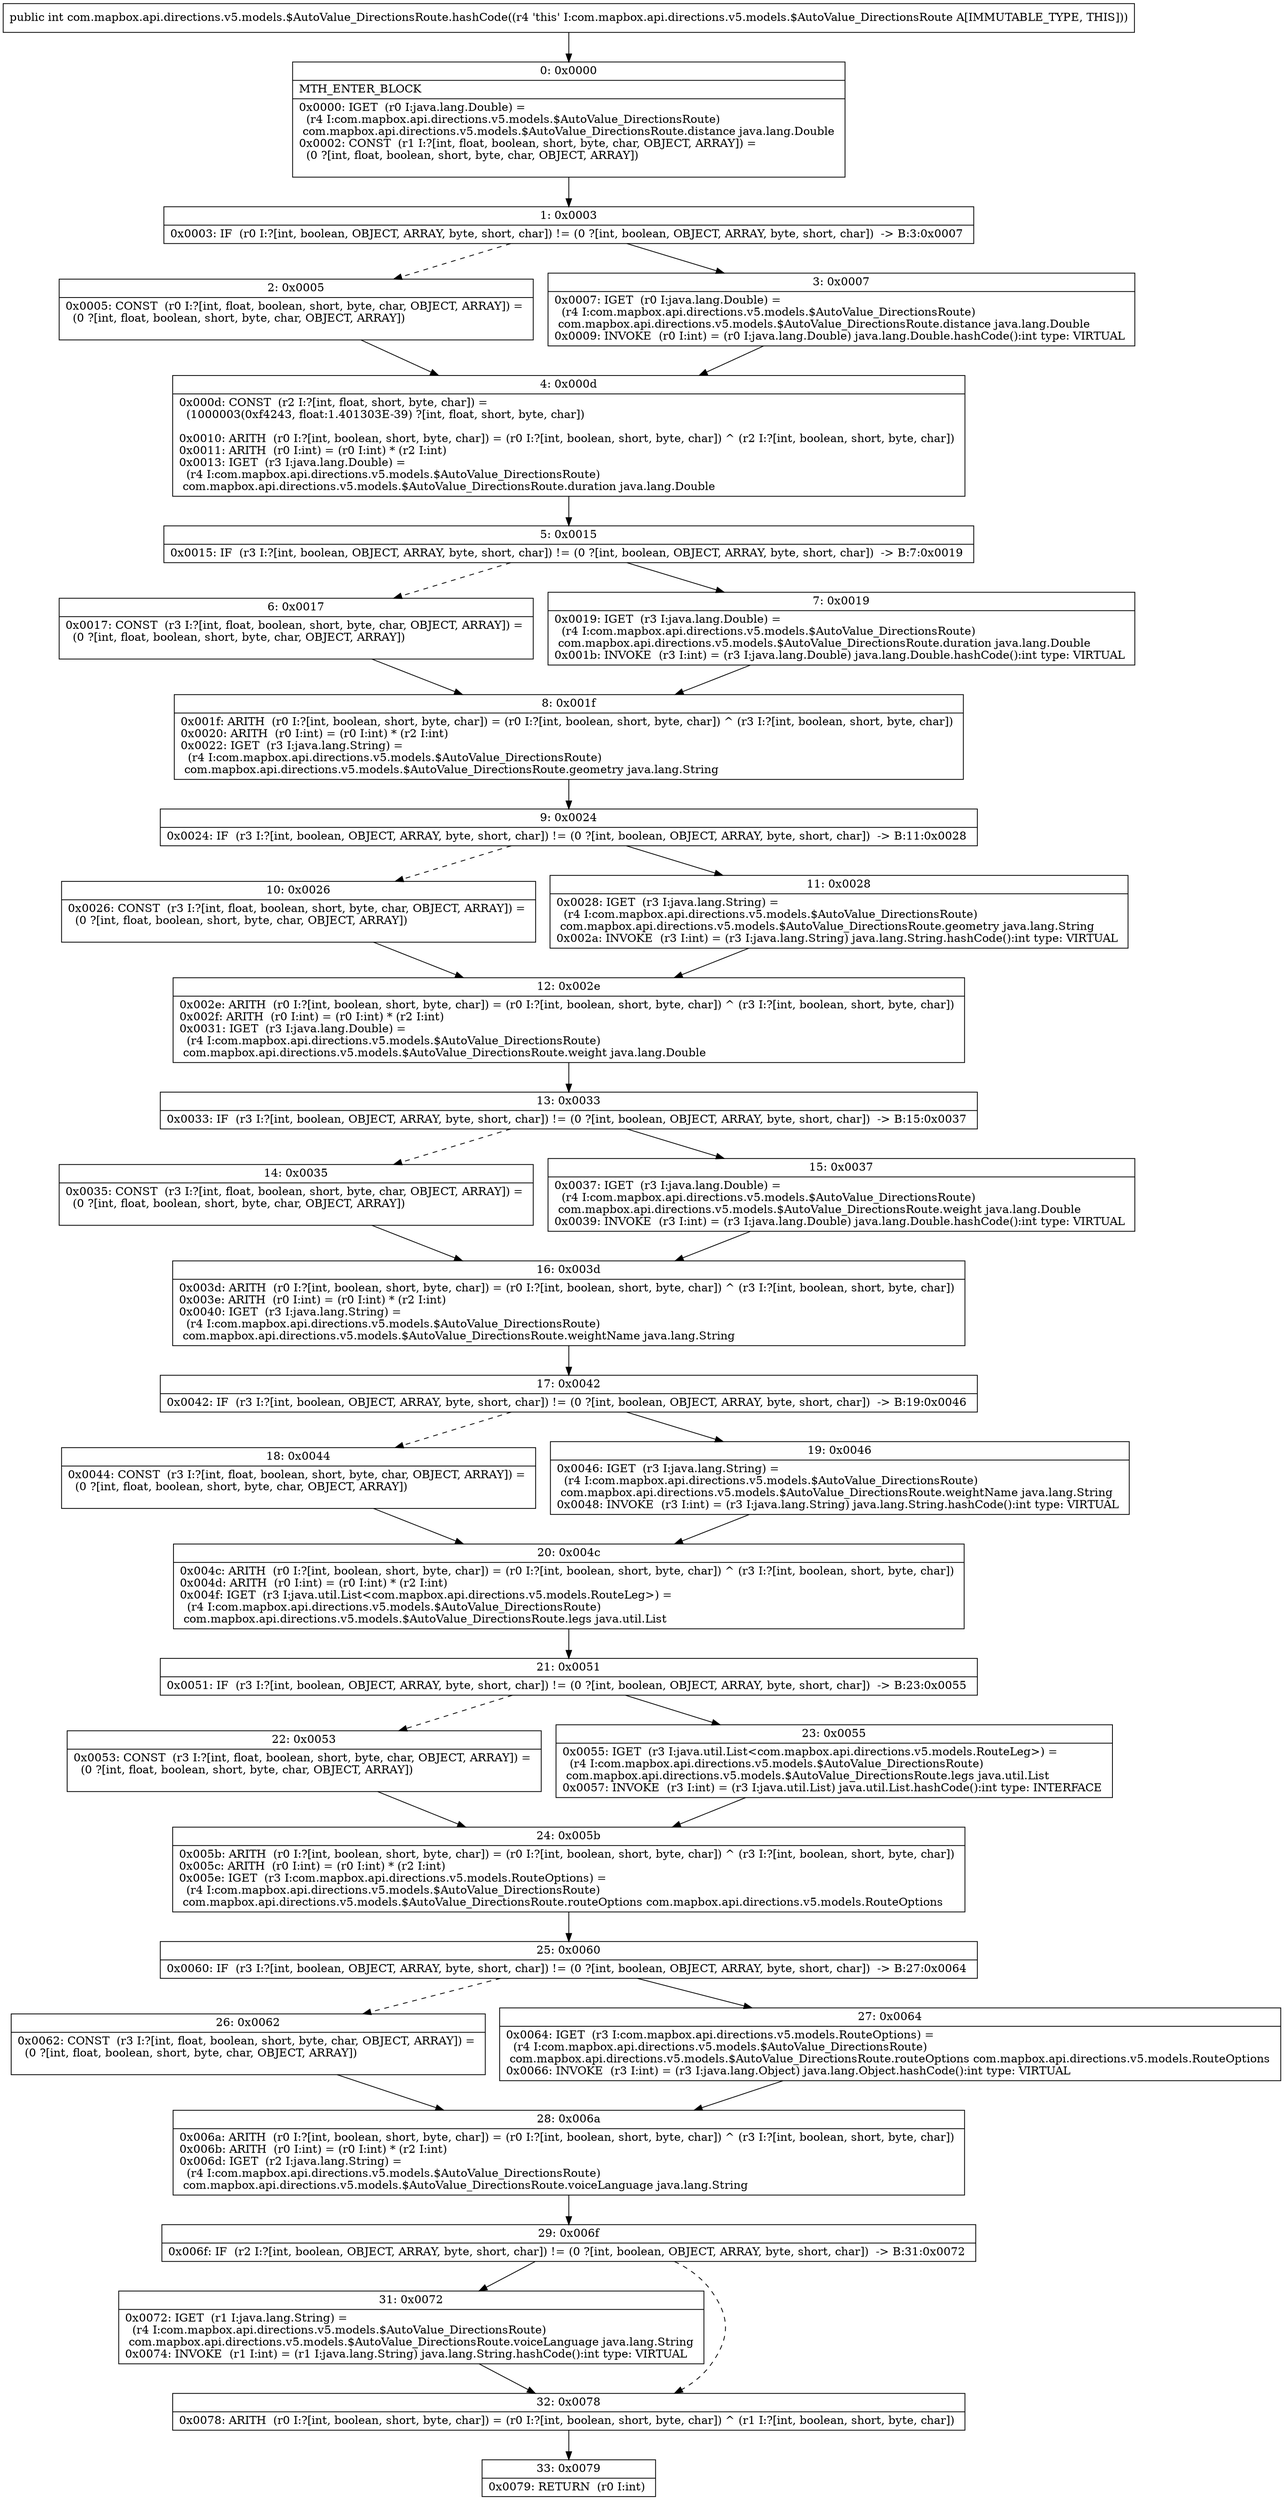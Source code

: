 digraph "CFG forcom.mapbox.api.directions.v5.models.$AutoValue_DirectionsRoute.hashCode()I" {
Node_0 [shape=record,label="{0\:\ 0x0000|MTH_ENTER_BLOCK\l|0x0000: IGET  (r0 I:java.lang.Double) = \l  (r4 I:com.mapbox.api.directions.v5.models.$AutoValue_DirectionsRoute)\l com.mapbox.api.directions.v5.models.$AutoValue_DirectionsRoute.distance java.lang.Double \l0x0002: CONST  (r1 I:?[int, float, boolean, short, byte, char, OBJECT, ARRAY]) = \l  (0 ?[int, float, boolean, short, byte, char, OBJECT, ARRAY])\l \l}"];
Node_1 [shape=record,label="{1\:\ 0x0003|0x0003: IF  (r0 I:?[int, boolean, OBJECT, ARRAY, byte, short, char]) != (0 ?[int, boolean, OBJECT, ARRAY, byte, short, char])  \-\> B:3:0x0007 \l}"];
Node_2 [shape=record,label="{2\:\ 0x0005|0x0005: CONST  (r0 I:?[int, float, boolean, short, byte, char, OBJECT, ARRAY]) = \l  (0 ?[int, float, boolean, short, byte, char, OBJECT, ARRAY])\l \l}"];
Node_3 [shape=record,label="{3\:\ 0x0007|0x0007: IGET  (r0 I:java.lang.Double) = \l  (r4 I:com.mapbox.api.directions.v5.models.$AutoValue_DirectionsRoute)\l com.mapbox.api.directions.v5.models.$AutoValue_DirectionsRoute.distance java.lang.Double \l0x0009: INVOKE  (r0 I:int) = (r0 I:java.lang.Double) java.lang.Double.hashCode():int type: VIRTUAL \l}"];
Node_4 [shape=record,label="{4\:\ 0x000d|0x000d: CONST  (r2 I:?[int, float, short, byte, char]) = \l  (1000003(0xf4243, float:1.401303E\-39) ?[int, float, short, byte, char])\l \l0x0010: ARITH  (r0 I:?[int, boolean, short, byte, char]) = (r0 I:?[int, boolean, short, byte, char]) ^ (r2 I:?[int, boolean, short, byte, char]) \l0x0011: ARITH  (r0 I:int) = (r0 I:int) * (r2 I:int) \l0x0013: IGET  (r3 I:java.lang.Double) = \l  (r4 I:com.mapbox.api.directions.v5.models.$AutoValue_DirectionsRoute)\l com.mapbox.api.directions.v5.models.$AutoValue_DirectionsRoute.duration java.lang.Double \l}"];
Node_5 [shape=record,label="{5\:\ 0x0015|0x0015: IF  (r3 I:?[int, boolean, OBJECT, ARRAY, byte, short, char]) != (0 ?[int, boolean, OBJECT, ARRAY, byte, short, char])  \-\> B:7:0x0019 \l}"];
Node_6 [shape=record,label="{6\:\ 0x0017|0x0017: CONST  (r3 I:?[int, float, boolean, short, byte, char, OBJECT, ARRAY]) = \l  (0 ?[int, float, boolean, short, byte, char, OBJECT, ARRAY])\l \l}"];
Node_7 [shape=record,label="{7\:\ 0x0019|0x0019: IGET  (r3 I:java.lang.Double) = \l  (r4 I:com.mapbox.api.directions.v5.models.$AutoValue_DirectionsRoute)\l com.mapbox.api.directions.v5.models.$AutoValue_DirectionsRoute.duration java.lang.Double \l0x001b: INVOKE  (r3 I:int) = (r3 I:java.lang.Double) java.lang.Double.hashCode():int type: VIRTUAL \l}"];
Node_8 [shape=record,label="{8\:\ 0x001f|0x001f: ARITH  (r0 I:?[int, boolean, short, byte, char]) = (r0 I:?[int, boolean, short, byte, char]) ^ (r3 I:?[int, boolean, short, byte, char]) \l0x0020: ARITH  (r0 I:int) = (r0 I:int) * (r2 I:int) \l0x0022: IGET  (r3 I:java.lang.String) = \l  (r4 I:com.mapbox.api.directions.v5.models.$AutoValue_DirectionsRoute)\l com.mapbox.api.directions.v5.models.$AutoValue_DirectionsRoute.geometry java.lang.String \l}"];
Node_9 [shape=record,label="{9\:\ 0x0024|0x0024: IF  (r3 I:?[int, boolean, OBJECT, ARRAY, byte, short, char]) != (0 ?[int, boolean, OBJECT, ARRAY, byte, short, char])  \-\> B:11:0x0028 \l}"];
Node_10 [shape=record,label="{10\:\ 0x0026|0x0026: CONST  (r3 I:?[int, float, boolean, short, byte, char, OBJECT, ARRAY]) = \l  (0 ?[int, float, boolean, short, byte, char, OBJECT, ARRAY])\l \l}"];
Node_11 [shape=record,label="{11\:\ 0x0028|0x0028: IGET  (r3 I:java.lang.String) = \l  (r4 I:com.mapbox.api.directions.v5.models.$AutoValue_DirectionsRoute)\l com.mapbox.api.directions.v5.models.$AutoValue_DirectionsRoute.geometry java.lang.String \l0x002a: INVOKE  (r3 I:int) = (r3 I:java.lang.String) java.lang.String.hashCode():int type: VIRTUAL \l}"];
Node_12 [shape=record,label="{12\:\ 0x002e|0x002e: ARITH  (r0 I:?[int, boolean, short, byte, char]) = (r0 I:?[int, boolean, short, byte, char]) ^ (r3 I:?[int, boolean, short, byte, char]) \l0x002f: ARITH  (r0 I:int) = (r0 I:int) * (r2 I:int) \l0x0031: IGET  (r3 I:java.lang.Double) = \l  (r4 I:com.mapbox.api.directions.v5.models.$AutoValue_DirectionsRoute)\l com.mapbox.api.directions.v5.models.$AutoValue_DirectionsRoute.weight java.lang.Double \l}"];
Node_13 [shape=record,label="{13\:\ 0x0033|0x0033: IF  (r3 I:?[int, boolean, OBJECT, ARRAY, byte, short, char]) != (0 ?[int, boolean, OBJECT, ARRAY, byte, short, char])  \-\> B:15:0x0037 \l}"];
Node_14 [shape=record,label="{14\:\ 0x0035|0x0035: CONST  (r3 I:?[int, float, boolean, short, byte, char, OBJECT, ARRAY]) = \l  (0 ?[int, float, boolean, short, byte, char, OBJECT, ARRAY])\l \l}"];
Node_15 [shape=record,label="{15\:\ 0x0037|0x0037: IGET  (r3 I:java.lang.Double) = \l  (r4 I:com.mapbox.api.directions.v5.models.$AutoValue_DirectionsRoute)\l com.mapbox.api.directions.v5.models.$AutoValue_DirectionsRoute.weight java.lang.Double \l0x0039: INVOKE  (r3 I:int) = (r3 I:java.lang.Double) java.lang.Double.hashCode():int type: VIRTUAL \l}"];
Node_16 [shape=record,label="{16\:\ 0x003d|0x003d: ARITH  (r0 I:?[int, boolean, short, byte, char]) = (r0 I:?[int, boolean, short, byte, char]) ^ (r3 I:?[int, boolean, short, byte, char]) \l0x003e: ARITH  (r0 I:int) = (r0 I:int) * (r2 I:int) \l0x0040: IGET  (r3 I:java.lang.String) = \l  (r4 I:com.mapbox.api.directions.v5.models.$AutoValue_DirectionsRoute)\l com.mapbox.api.directions.v5.models.$AutoValue_DirectionsRoute.weightName java.lang.String \l}"];
Node_17 [shape=record,label="{17\:\ 0x0042|0x0042: IF  (r3 I:?[int, boolean, OBJECT, ARRAY, byte, short, char]) != (0 ?[int, boolean, OBJECT, ARRAY, byte, short, char])  \-\> B:19:0x0046 \l}"];
Node_18 [shape=record,label="{18\:\ 0x0044|0x0044: CONST  (r3 I:?[int, float, boolean, short, byte, char, OBJECT, ARRAY]) = \l  (0 ?[int, float, boolean, short, byte, char, OBJECT, ARRAY])\l \l}"];
Node_19 [shape=record,label="{19\:\ 0x0046|0x0046: IGET  (r3 I:java.lang.String) = \l  (r4 I:com.mapbox.api.directions.v5.models.$AutoValue_DirectionsRoute)\l com.mapbox.api.directions.v5.models.$AutoValue_DirectionsRoute.weightName java.lang.String \l0x0048: INVOKE  (r3 I:int) = (r3 I:java.lang.String) java.lang.String.hashCode():int type: VIRTUAL \l}"];
Node_20 [shape=record,label="{20\:\ 0x004c|0x004c: ARITH  (r0 I:?[int, boolean, short, byte, char]) = (r0 I:?[int, boolean, short, byte, char]) ^ (r3 I:?[int, boolean, short, byte, char]) \l0x004d: ARITH  (r0 I:int) = (r0 I:int) * (r2 I:int) \l0x004f: IGET  (r3 I:java.util.List\<com.mapbox.api.directions.v5.models.RouteLeg\>) = \l  (r4 I:com.mapbox.api.directions.v5.models.$AutoValue_DirectionsRoute)\l com.mapbox.api.directions.v5.models.$AutoValue_DirectionsRoute.legs java.util.List \l}"];
Node_21 [shape=record,label="{21\:\ 0x0051|0x0051: IF  (r3 I:?[int, boolean, OBJECT, ARRAY, byte, short, char]) != (0 ?[int, boolean, OBJECT, ARRAY, byte, short, char])  \-\> B:23:0x0055 \l}"];
Node_22 [shape=record,label="{22\:\ 0x0053|0x0053: CONST  (r3 I:?[int, float, boolean, short, byte, char, OBJECT, ARRAY]) = \l  (0 ?[int, float, boolean, short, byte, char, OBJECT, ARRAY])\l \l}"];
Node_23 [shape=record,label="{23\:\ 0x0055|0x0055: IGET  (r3 I:java.util.List\<com.mapbox.api.directions.v5.models.RouteLeg\>) = \l  (r4 I:com.mapbox.api.directions.v5.models.$AutoValue_DirectionsRoute)\l com.mapbox.api.directions.v5.models.$AutoValue_DirectionsRoute.legs java.util.List \l0x0057: INVOKE  (r3 I:int) = (r3 I:java.util.List) java.util.List.hashCode():int type: INTERFACE \l}"];
Node_24 [shape=record,label="{24\:\ 0x005b|0x005b: ARITH  (r0 I:?[int, boolean, short, byte, char]) = (r0 I:?[int, boolean, short, byte, char]) ^ (r3 I:?[int, boolean, short, byte, char]) \l0x005c: ARITH  (r0 I:int) = (r0 I:int) * (r2 I:int) \l0x005e: IGET  (r3 I:com.mapbox.api.directions.v5.models.RouteOptions) = \l  (r4 I:com.mapbox.api.directions.v5.models.$AutoValue_DirectionsRoute)\l com.mapbox.api.directions.v5.models.$AutoValue_DirectionsRoute.routeOptions com.mapbox.api.directions.v5.models.RouteOptions \l}"];
Node_25 [shape=record,label="{25\:\ 0x0060|0x0060: IF  (r3 I:?[int, boolean, OBJECT, ARRAY, byte, short, char]) != (0 ?[int, boolean, OBJECT, ARRAY, byte, short, char])  \-\> B:27:0x0064 \l}"];
Node_26 [shape=record,label="{26\:\ 0x0062|0x0062: CONST  (r3 I:?[int, float, boolean, short, byte, char, OBJECT, ARRAY]) = \l  (0 ?[int, float, boolean, short, byte, char, OBJECT, ARRAY])\l \l}"];
Node_27 [shape=record,label="{27\:\ 0x0064|0x0064: IGET  (r3 I:com.mapbox.api.directions.v5.models.RouteOptions) = \l  (r4 I:com.mapbox.api.directions.v5.models.$AutoValue_DirectionsRoute)\l com.mapbox.api.directions.v5.models.$AutoValue_DirectionsRoute.routeOptions com.mapbox.api.directions.v5.models.RouteOptions \l0x0066: INVOKE  (r3 I:int) = (r3 I:java.lang.Object) java.lang.Object.hashCode():int type: VIRTUAL \l}"];
Node_28 [shape=record,label="{28\:\ 0x006a|0x006a: ARITH  (r0 I:?[int, boolean, short, byte, char]) = (r0 I:?[int, boolean, short, byte, char]) ^ (r3 I:?[int, boolean, short, byte, char]) \l0x006b: ARITH  (r0 I:int) = (r0 I:int) * (r2 I:int) \l0x006d: IGET  (r2 I:java.lang.String) = \l  (r4 I:com.mapbox.api.directions.v5.models.$AutoValue_DirectionsRoute)\l com.mapbox.api.directions.v5.models.$AutoValue_DirectionsRoute.voiceLanguage java.lang.String \l}"];
Node_29 [shape=record,label="{29\:\ 0x006f|0x006f: IF  (r2 I:?[int, boolean, OBJECT, ARRAY, byte, short, char]) != (0 ?[int, boolean, OBJECT, ARRAY, byte, short, char])  \-\> B:31:0x0072 \l}"];
Node_31 [shape=record,label="{31\:\ 0x0072|0x0072: IGET  (r1 I:java.lang.String) = \l  (r4 I:com.mapbox.api.directions.v5.models.$AutoValue_DirectionsRoute)\l com.mapbox.api.directions.v5.models.$AutoValue_DirectionsRoute.voiceLanguage java.lang.String \l0x0074: INVOKE  (r1 I:int) = (r1 I:java.lang.String) java.lang.String.hashCode():int type: VIRTUAL \l}"];
Node_32 [shape=record,label="{32\:\ 0x0078|0x0078: ARITH  (r0 I:?[int, boolean, short, byte, char]) = (r0 I:?[int, boolean, short, byte, char]) ^ (r1 I:?[int, boolean, short, byte, char]) \l}"];
Node_33 [shape=record,label="{33\:\ 0x0079|0x0079: RETURN  (r0 I:int) \l}"];
MethodNode[shape=record,label="{public int com.mapbox.api.directions.v5.models.$AutoValue_DirectionsRoute.hashCode((r4 'this' I:com.mapbox.api.directions.v5.models.$AutoValue_DirectionsRoute A[IMMUTABLE_TYPE, THIS])) }"];
MethodNode -> Node_0;
Node_0 -> Node_1;
Node_1 -> Node_2[style=dashed];
Node_1 -> Node_3;
Node_2 -> Node_4;
Node_3 -> Node_4;
Node_4 -> Node_5;
Node_5 -> Node_6[style=dashed];
Node_5 -> Node_7;
Node_6 -> Node_8;
Node_7 -> Node_8;
Node_8 -> Node_9;
Node_9 -> Node_10[style=dashed];
Node_9 -> Node_11;
Node_10 -> Node_12;
Node_11 -> Node_12;
Node_12 -> Node_13;
Node_13 -> Node_14[style=dashed];
Node_13 -> Node_15;
Node_14 -> Node_16;
Node_15 -> Node_16;
Node_16 -> Node_17;
Node_17 -> Node_18[style=dashed];
Node_17 -> Node_19;
Node_18 -> Node_20;
Node_19 -> Node_20;
Node_20 -> Node_21;
Node_21 -> Node_22[style=dashed];
Node_21 -> Node_23;
Node_22 -> Node_24;
Node_23 -> Node_24;
Node_24 -> Node_25;
Node_25 -> Node_26[style=dashed];
Node_25 -> Node_27;
Node_26 -> Node_28;
Node_27 -> Node_28;
Node_28 -> Node_29;
Node_29 -> Node_31;
Node_29 -> Node_32[style=dashed];
Node_31 -> Node_32;
Node_32 -> Node_33;
}

